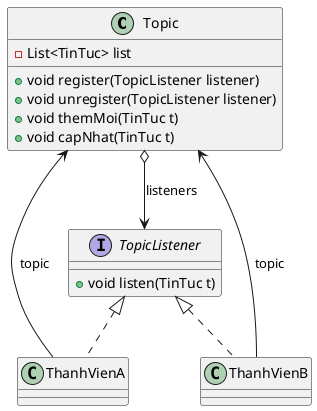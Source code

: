 @startuml

class Topic{
    - List<TinTuc> list
    + void register(TopicListener listener)
    + void unregister(TopicListener listener)
    + void themMoi(TinTuc t)
    + void capNhat(TinTuc t)
}
interface TopicListener{
    + void listen(TinTuc t)
}
class ThanhVienA
class ThanhVienB

TopicListener <|.. ThanhVienA
TopicListener <|.. ThanhVienB
Topic o--> TopicListener : listeners
ThanhVienA --> Topic : topic
ThanhVienB --> Topic : topic

@enduml